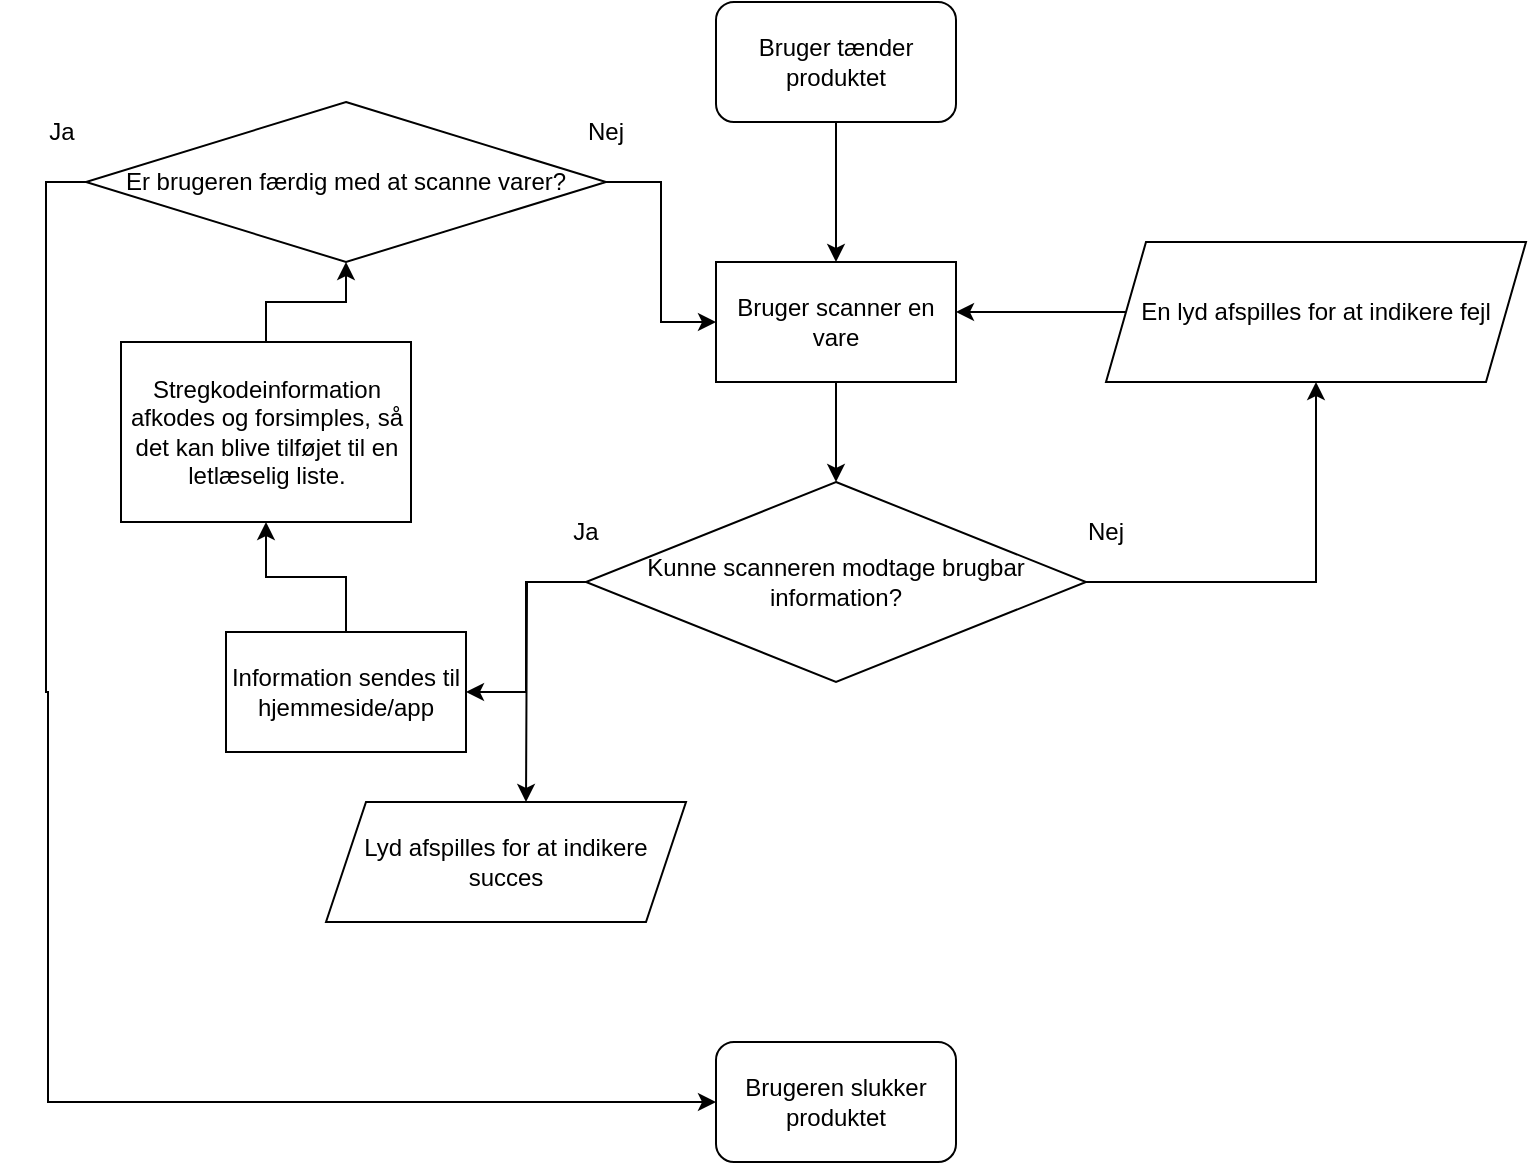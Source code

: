 <mxfile version="25.0.3">
  <diagram name="Page-1" id="o4A0zZ6bNe5WrH8BDHjk">
    <mxGraphModel dx="1392" dy="753" grid="1" gridSize="10" guides="1" tooltips="1" connect="1" arrows="1" fold="1" page="1" pageScale="1" pageWidth="850" pageHeight="1100" math="0" shadow="0">
      <root>
        <mxCell id="0" />
        <mxCell id="1" parent="0" />
        <mxCell id="heZYFbf71xcBM9f8rDkd-15" style="edgeStyle=orthogonalEdgeStyle;rounded=0;orthogonalLoop=1;jettySize=auto;html=1;entryX=0.5;entryY=0;entryDx=0;entryDy=0;" edge="1" parent="1" source="heZYFbf71xcBM9f8rDkd-4" target="heZYFbf71xcBM9f8rDkd-5">
          <mxGeometry relative="1" as="geometry" />
        </mxCell>
        <mxCell id="heZYFbf71xcBM9f8rDkd-4" value="Bruger tænder produktet" style="rounded=1;whiteSpace=wrap;html=1;" vertex="1" parent="1">
          <mxGeometry x="365" y="80" width="120" height="60" as="geometry" />
        </mxCell>
        <mxCell id="heZYFbf71xcBM9f8rDkd-14" style="edgeStyle=orthogonalEdgeStyle;rounded=0;orthogonalLoop=1;jettySize=auto;html=1;entryX=0.5;entryY=0;entryDx=0;entryDy=0;" edge="1" parent="1" source="heZYFbf71xcBM9f8rDkd-5" target="heZYFbf71xcBM9f8rDkd-9">
          <mxGeometry relative="1" as="geometry" />
        </mxCell>
        <mxCell id="heZYFbf71xcBM9f8rDkd-5" value="Bruger scanner en vare" style="rounded=0;whiteSpace=wrap;html=1;" vertex="1" parent="1">
          <mxGeometry x="365" y="210" width="120" height="60" as="geometry" />
        </mxCell>
        <mxCell id="heZYFbf71xcBM9f8rDkd-11" style="edgeStyle=orthogonalEdgeStyle;rounded=0;orthogonalLoop=1;jettySize=auto;html=1;entryX=0.5;entryY=1;entryDx=0;entryDy=0;" edge="1" parent="1" source="heZYFbf71xcBM9f8rDkd-9" target="heZYFbf71xcBM9f8rDkd-10">
          <mxGeometry relative="1" as="geometry" />
        </mxCell>
        <mxCell id="heZYFbf71xcBM9f8rDkd-29" style="edgeStyle=orthogonalEdgeStyle;rounded=0;orthogonalLoop=1;jettySize=auto;html=1;entryX=1;entryY=0.5;entryDx=0;entryDy=0;" edge="1" parent="1" source="heZYFbf71xcBM9f8rDkd-9" target="heZYFbf71xcBM9f8rDkd-17">
          <mxGeometry relative="1" as="geometry" />
        </mxCell>
        <mxCell id="heZYFbf71xcBM9f8rDkd-30" style="edgeStyle=orthogonalEdgeStyle;rounded=0;orthogonalLoop=1;jettySize=auto;html=1;" edge="1" parent="1" source="heZYFbf71xcBM9f8rDkd-9">
          <mxGeometry relative="1" as="geometry">
            <mxPoint x="270" y="480" as="targetPoint" />
          </mxGeometry>
        </mxCell>
        <mxCell id="heZYFbf71xcBM9f8rDkd-9" value="Kunne scanneren modtage brugbar information?" style="rhombus;whiteSpace=wrap;html=1;" vertex="1" parent="1">
          <mxGeometry x="300" y="320" width="250" height="100" as="geometry" />
        </mxCell>
        <mxCell id="heZYFbf71xcBM9f8rDkd-13" style="edgeStyle=orthogonalEdgeStyle;rounded=0;orthogonalLoop=1;jettySize=auto;html=1;" edge="1" parent="1" source="heZYFbf71xcBM9f8rDkd-10" target="heZYFbf71xcBM9f8rDkd-5">
          <mxGeometry relative="1" as="geometry">
            <Array as="points">
              <mxPoint x="560" y="240" />
              <mxPoint x="560" y="240" />
            </Array>
          </mxGeometry>
        </mxCell>
        <mxCell id="heZYFbf71xcBM9f8rDkd-10" value="&lt;div style=&quot;&quot;&gt;&lt;span style=&quot;background-color: initial;&quot;&gt;En lyd afspilles for at indikere fejl&lt;/span&gt;&lt;/div&gt;" style="shape=parallelogram;perimeter=parallelogramPerimeter;whiteSpace=wrap;html=1;fixedSize=1;align=center;" vertex="1" parent="1">
          <mxGeometry x="560" y="200" width="210" height="70" as="geometry" />
        </mxCell>
        <mxCell id="heZYFbf71xcBM9f8rDkd-16" value="Lyd afspilles for at indikere succes" style="shape=parallelogram;perimeter=parallelogramPerimeter;whiteSpace=wrap;html=1;fixedSize=1;" vertex="1" parent="1">
          <mxGeometry x="170" y="480" width="180" height="60" as="geometry" />
        </mxCell>
        <mxCell id="heZYFbf71xcBM9f8rDkd-22" style="edgeStyle=orthogonalEdgeStyle;rounded=0;orthogonalLoop=1;jettySize=auto;html=1;entryX=0.5;entryY=1;entryDx=0;entryDy=0;" edge="1" parent="1" source="heZYFbf71xcBM9f8rDkd-17" target="heZYFbf71xcBM9f8rDkd-20">
          <mxGeometry relative="1" as="geometry" />
        </mxCell>
        <mxCell id="heZYFbf71xcBM9f8rDkd-17" value="Information sendes til hjemmeside/app" style="rounded=0;whiteSpace=wrap;html=1;" vertex="1" parent="1">
          <mxGeometry x="120" y="395" width="120" height="60" as="geometry" />
        </mxCell>
        <mxCell id="heZYFbf71xcBM9f8rDkd-28" style="edgeStyle=orthogonalEdgeStyle;rounded=0;orthogonalLoop=1;jettySize=auto;html=1;entryX=0.5;entryY=1;entryDx=0;entryDy=0;" edge="1" parent="1" source="heZYFbf71xcBM9f8rDkd-20" target="heZYFbf71xcBM9f8rDkd-27">
          <mxGeometry relative="1" as="geometry" />
        </mxCell>
        <mxCell id="heZYFbf71xcBM9f8rDkd-20" value="Stregkodeinformation afkodes og forsimples, så det kan blive tilføjet til en letlæselig liste." style="rounded=0;whiteSpace=wrap;html=1;" vertex="1" parent="1">
          <mxGeometry x="67.5" y="250" width="145" height="90" as="geometry" />
        </mxCell>
        <mxCell id="heZYFbf71xcBM9f8rDkd-31" style="edgeStyle=orthogonalEdgeStyle;rounded=0;orthogonalLoop=1;jettySize=auto;html=1;exitX=1;exitY=0.5;exitDx=0;exitDy=0;entryX=0;entryY=0.5;entryDx=0;entryDy=0;" edge="1" parent="1" source="heZYFbf71xcBM9f8rDkd-27" target="heZYFbf71xcBM9f8rDkd-5">
          <mxGeometry relative="1" as="geometry" />
        </mxCell>
        <mxCell id="heZYFbf71xcBM9f8rDkd-33" style="edgeStyle=orthogonalEdgeStyle;rounded=0;orthogonalLoop=1;jettySize=auto;html=1;entryX=0;entryY=0.5;entryDx=0;entryDy=0;" edge="1" parent="1" source="heZYFbf71xcBM9f8rDkd-27" target="heZYFbf71xcBM9f8rDkd-32">
          <mxGeometry relative="1" as="geometry">
            <mxPoint x="30" y="640" as="targetPoint" />
            <Array as="points">
              <mxPoint x="30" y="170" />
              <mxPoint x="30" y="425" />
              <mxPoint x="31" y="425" />
              <mxPoint x="31" y="630" />
            </Array>
          </mxGeometry>
        </mxCell>
        <mxCell id="heZYFbf71xcBM9f8rDkd-27" value="Er brugeren færdig med at scanne varer?" style="rhombus;whiteSpace=wrap;html=1;" vertex="1" parent="1">
          <mxGeometry x="50" y="130" width="260" height="80" as="geometry" />
        </mxCell>
        <mxCell id="heZYFbf71xcBM9f8rDkd-32" value="Brugeren slukker produktet" style="rounded=1;whiteSpace=wrap;html=1;" vertex="1" parent="1">
          <mxGeometry x="365" y="600" width="120" height="60" as="geometry" />
        </mxCell>
        <mxCell id="heZYFbf71xcBM9f8rDkd-34" value="Ja" style="text;html=1;align=center;verticalAlign=middle;whiteSpace=wrap;rounded=0;" vertex="1" parent="1">
          <mxGeometry x="7.5" y="130" width="60" height="30" as="geometry" />
        </mxCell>
        <mxCell id="heZYFbf71xcBM9f8rDkd-35" value="Nej" style="text;html=1;align=center;verticalAlign=middle;whiteSpace=wrap;rounded=0;" vertex="1" parent="1">
          <mxGeometry x="280" y="130" width="60" height="30" as="geometry" />
        </mxCell>
        <mxCell id="heZYFbf71xcBM9f8rDkd-36" value="Nej" style="text;html=1;align=center;verticalAlign=middle;whiteSpace=wrap;rounded=0;" vertex="1" parent="1">
          <mxGeometry x="530" y="330" width="60" height="30" as="geometry" />
        </mxCell>
        <mxCell id="heZYFbf71xcBM9f8rDkd-37" value="Ja" style="text;html=1;align=center;verticalAlign=middle;whiteSpace=wrap;rounded=0;" vertex="1" parent="1">
          <mxGeometry x="270" y="330" width="60" height="30" as="geometry" />
        </mxCell>
      </root>
    </mxGraphModel>
  </diagram>
</mxfile>

